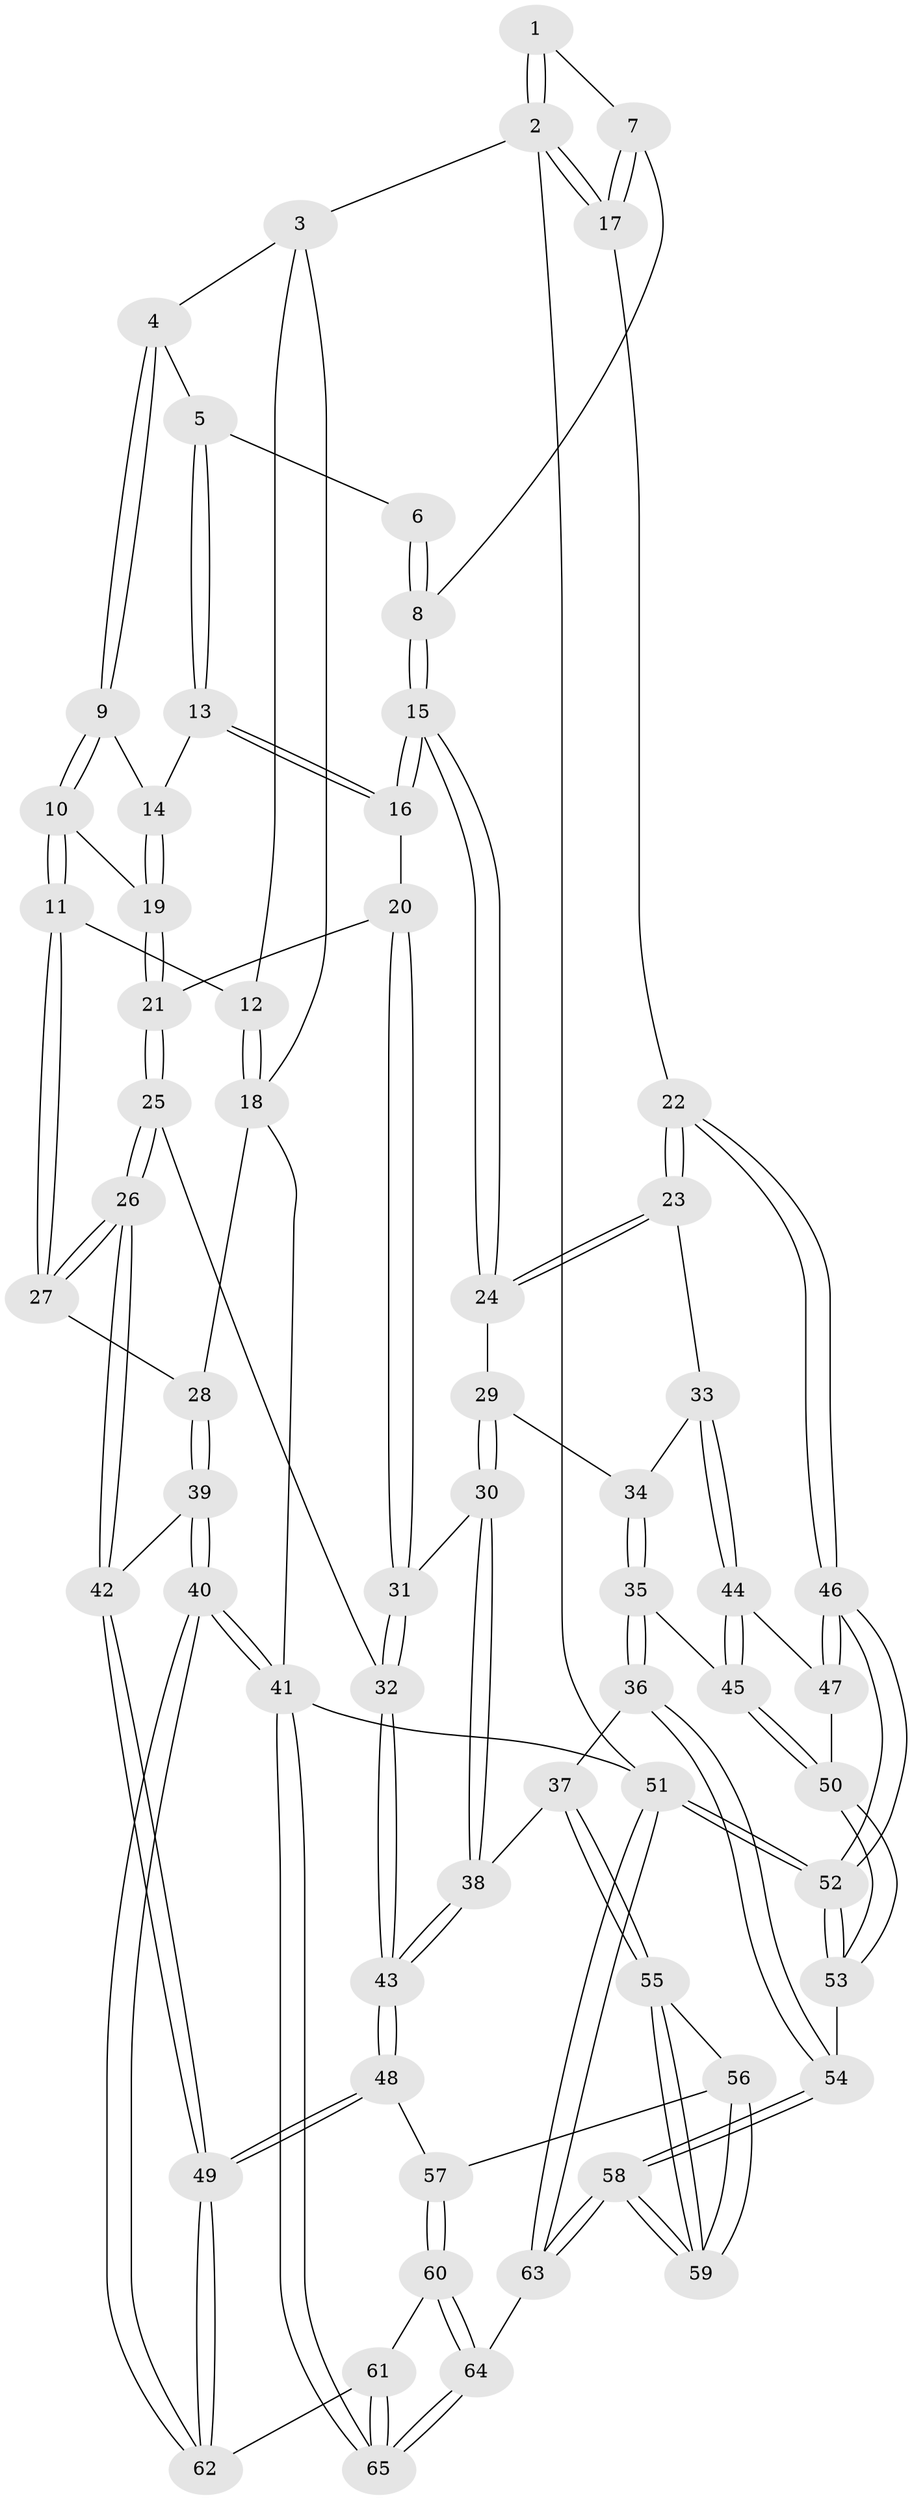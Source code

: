 // Generated by graph-tools (version 1.1) at 2025/17/03/09/25 04:17:05]
// undirected, 65 vertices, 159 edges
graph export_dot {
graph [start="1"]
  node [color=gray90,style=filled];
  1 [pos="+0.6798055864499931+0"];
  2 [pos="+1+0"];
  3 [pos="+0.2879864413940187+0"];
  4 [pos="+0.31467750199856853+0"];
  5 [pos="+0.4194688973364587+0"];
  6 [pos="+0.46331419004533314+0"];
  7 [pos="+0.7911349114840676+0.1305193678841908"];
  8 [pos="+0.6846746265348677+0.23412663809427758"];
  9 [pos="+0.30522695736456495+0.12617247564853476"];
  10 [pos="+0.2693092995481799+0.28899478250426625"];
  11 [pos="+0.12201482458709802+0.2889109643127387"];
  12 [pos="+0.12711094142871038+0.13208639785349127"];
  13 [pos="+0.44200585860624164+0.20461078779435354"];
  14 [pos="+0.36899556933472377+0.23791138479296514"];
  15 [pos="+0.6768863007405851+0.2946631993123601"];
  16 [pos="+0.4970058607307705+0.2719538393432378"];
  17 [pos="+1+0.05034924468601261"];
  18 [pos="+0+0.05266662089330347"];
  19 [pos="+0.2972903750024949+0.30140594658207814"];
  20 [pos="+0.40597587960967363+0.3709489596813729"];
  21 [pos="+0.34526138272430146+0.36449963071110736"];
  22 [pos="+1+0.39576679020930094"];
  23 [pos="+0.9913825530091614+0.40434809227899116"];
  24 [pos="+0.7024338041123792+0.3552600009250063"];
  25 [pos="+0.2796655195468419+0.49395494641164395"];
  26 [pos="+0.17086371786529803+0.5269415464334269"];
  27 [pos="+0.07525361460063244+0.3419187274732949"];
  28 [pos="+0+0.35297815918582864"];
  29 [pos="+0.6751987822649265+0.4058816157352348"];
  30 [pos="+0.6135255627522163+0.4647540443486074"];
  31 [pos="+0.4827704035861772+0.47308877118649606"];
  32 [pos="+0.40786306659130284+0.5604068226890658"];
  33 [pos="+0.8254922439730489+0.5938044917707644"];
  34 [pos="+0.7440388151041266+0.5422558769368664"];
  35 [pos="+0.7181744433783502+0.6458063448541573"];
  36 [pos="+0.6919570920954367+0.6568159642087394"];
  37 [pos="+0.6209332440960237+0.6358982712013524"];
  38 [pos="+0.6056172481417249+0.6039353834712656"];
  39 [pos="+0+0.6153240319281442"];
  40 [pos="+0+0.802419293717715"];
  41 [pos="+0+1"];
  42 [pos="+0.15556499898350867+0.5809761960038442"];
  43 [pos="+0.41657891189304047+0.6395167905185325"];
  44 [pos="+0.8241068414930669+0.6106327041778024"];
  45 [pos="+0.7313457803934722+0.6470538316774944"];
  46 [pos="+1+0.8414157041742758"];
  47 [pos="+0.8253492413544349+0.6130065180789448"];
  48 [pos="+0.4088175127413574+0.6633495691134315"];
  49 [pos="+0.1899267823707596+0.7002287326987031"];
  50 [pos="+0.8109728865025985+0.7199735002002202"];
  51 [pos="+1+1"];
  52 [pos="+1+0.8436198035607875"];
  53 [pos="+0.8354062068026616+0.8021293592321709"];
  54 [pos="+0.7374143786144316+0.8309872515688916"];
  55 [pos="+0.5971502378425584+0.6910641912774256"];
  56 [pos="+0.46657926375926984+0.7286746365497015"];
  57 [pos="+0.44084217457228925+0.7292818384576436"];
  58 [pos="+0.6619278782247997+0.8882133127321945"];
  59 [pos="+0.6228954909400675+0.8088623166253935"];
  60 [pos="+0.4150635636890607+0.9140948949052373"];
  61 [pos="+0.19843906004172396+0.8037868918248721"];
  62 [pos="+0.17995849656687765+0.7357916252772504"];
  63 [pos="+0.5528306852989083+1"];
  64 [pos="+0.515318120770497+1"];
  65 [pos="+0+1"];
  1 -- 2;
  1 -- 2;
  1 -- 7;
  2 -- 3;
  2 -- 17;
  2 -- 17;
  2 -- 51;
  3 -- 4;
  3 -- 12;
  3 -- 18;
  4 -- 5;
  4 -- 9;
  4 -- 9;
  5 -- 6;
  5 -- 13;
  5 -- 13;
  6 -- 8;
  6 -- 8;
  7 -- 8;
  7 -- 17;
  7 -- 17;
  8 -- 15;
  8 -- 15;
  9 -- 10;
  9 -- 10;
  9 -- 14;
  10 -- 11;
  10 -- 11;
  10 -- 19;
  11 -- 12;
  11 -- 27;
  11 -- 27;
  12 -- 18;
  12 -- 18;
  13 -- 14;
  13 -- 16;
  13 -- 16;
  14 -- 19;
  14 -- 19;
  15 -- 16;
  15 -- 16;
  15 -- 24;
  15 -- 24;
  16 -- 20;
  17 -- 22;
  18 -- 28;
  18 -- 41;
  19 -- 21;
  19 -- 21;
  20 -- 21;
  20 -- 31;
  20 -- 31;
  21 -- 25;
  21 -- 25;
  22 -- 23;
  22 -- 23;
  22 -- 46;
  22 -- 46;
  23 -- 24;
  23 -- 24;
  23 -- 33;
  24 -- 29;
  25 -- 26;
  25 -- 26;
  25 -- 32;
  26 -- 27;
  26 -- 27;
  26 -- 42;
  26 -- 42;
  27 -- 28;
  28 -- 39;
  28 -- 39;
  29 -- 30;
  29 -- 30;
  29 -- 34;
  30 -- 31;
  30 -- 38;
  30 -- 38;
  31 -- 32;
  31 -- 32;
  32 -- 43;
  32 -- 43;
  33 -- 34;
  33 -- 44;
  33 -- 44;
  34 -- 35;
  34 -- 35;
  35 -- 36;
  35 -- 36;
  35 -- 45;
  36 -- 37;
  36 -- 54;
  36 -- 54;
  37 -- 38;
  37 -- 55;
  37 -- 55;
  38 -- 43;
  38 -- 43;
  39 -- 40;
  39 -- 40;
  39 -- 42;
  40 -- 41;
  40 -- 41;
  40 -- 62;
  40 -- 62;
  41 -- 65;
  41 -- 65;
  41 -- 51;
  42 -- 49;
  42 -- 49;
  43 -- 48;
  43 -- 48;
  44 -- 45;
  44 -- 45;
  44 -- 47;
  45 -- 50;
  45 -- 50;
  46 -- 47;
  46 -- 47;
  46 -- 52;
  46 -- 52;
  47 -- 50;
  48 -- 49;
  48 -- 49;
  48 -- 57;
  49 -- 62;
  49 -- 62;
  50 -- 53;
  50 -- 53;
  51 -- 52;
  51 -- 52;
  51 -- 63;
  51 -- 63;
  52 -- 53;
  52 -- 53;
  53 -- 54;
  54 -- 58;
  54 -- 58;
  55 -- 56;
  55 -- 59;
  55 -- 59;
  56 -- 57;
  56 -- 59;
  56 -- 59;
  57 -- 60;
  57 -- 60;
  58 -- 59;
  58 -- 59;
  58 -- 63;
  58 -- 63;
  60 -- 61;
  60 -- 64;
  60 -- 64;
  61 -- 62;
  61 -- 65;
  61 -- 65;
  63 -- 64;
  64 -- 65;
  64 -- 65;
}
